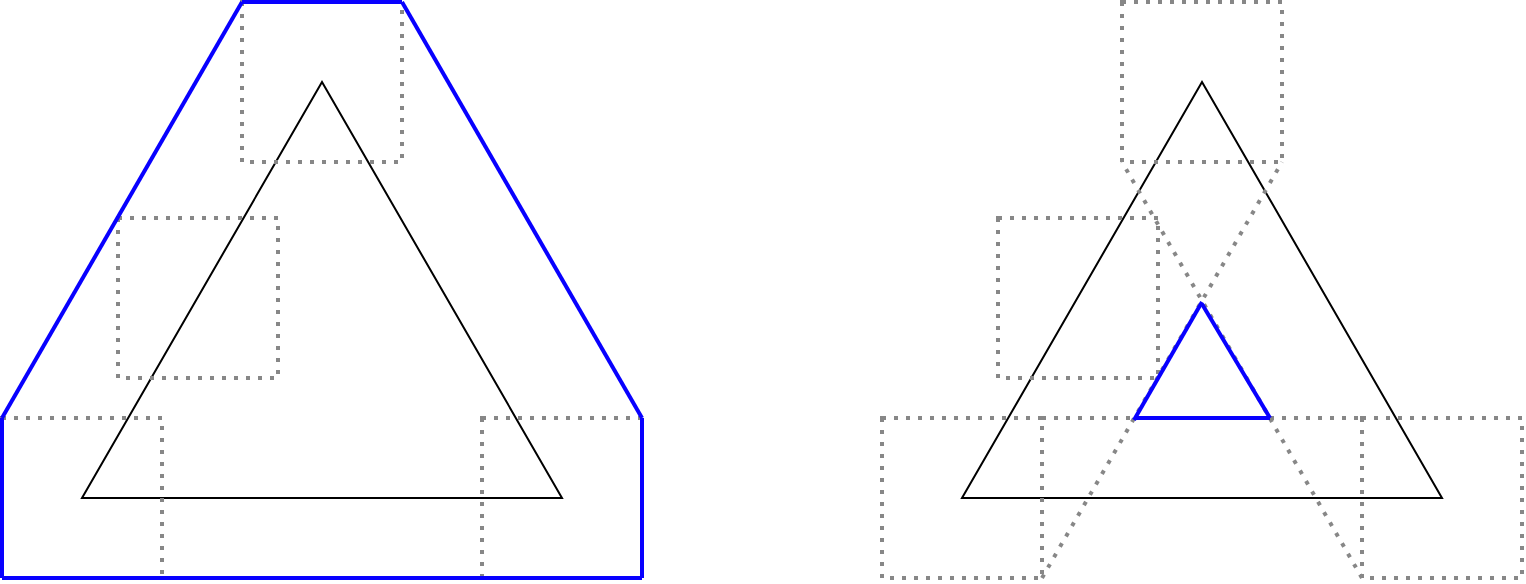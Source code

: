 <mxfile version="16.5.1" type="device"><diagram id="F9r_x9aAceWRf-2MWJaJ" name="Page-1"><mxGraphModel dx="1296" dy="989" grid="1" gridSize="10" guides="1" tooltips="1" connect="1" arrows="1" fold="1" page="1" pageScale="1" pageWidth="850" pageHeight="1100" math="0" shadow="0"><root><mxCell id="0"/><mxCell id="1" parent="0"/><mxCell id="yVnAi8xSOAxExBmqPuXA-10" value="" style="triangle;whiteSpace=wrap;html=1;fillColor=none;rotation=-90;" vertex="1" parent="1"><mxGeometry x="96" y="54" width="208" height="240" as="geometry"/></mxCell><mxCell id="yVnAi8xSOAxExBmqPuXA-11" value="" style="whiteSpace=wrap;html=1;aspect=fixed;fillColor=none;strokeColor=#878787;dashed=1;dashPattern=1 2;strokeWidth=2;" vertex="1" parent="1"><mxGeometry x="40" y="238" width="80" height="80" as="geometry"/></mxCell><mxCell id="yVnAi8xSOAxExBmqPuXA-12" value="" style="whiteSpace=wrap;html=1;aspect=fixed;fillColor=none;strokeColor=#878787;dashed=1;dashPattern=1 2;strokeWidth=2;" vertex="1" parent="1"><mxGeometry x="280" y="238" width="80" height="80" as="geometry"/></mxCell><mxCell id="yVnAi8xSOAxExBmqPuXA-13" value="" style="whiteSpace=wrap;html=1;aspect=fixed;fillColor=none;strokeColor=#878787;dashed=1;dashPattern=1 2;strokeWidth=2;" vertex="1" parent="1"><mxGeometry x="160" y="30" width="80" height="80" as="geometry"/></mxCell><mxCell id="yVnAi8xSOAxExBmqPuXA-14" value="" style="whiteSpace=wrap;html=1;aspect=fixed;fillColor=none;strokeColor=#878787;dashed=1;dashPattern=1 2;strokeWidth=2;" vertex="1" parent="1"><mxGeometry x="98" y="138" width="80" height="80" as="geometry"/></mxCell><mxCell id="yVnAi8xSOAxExBmqPuXA-17" value="" style="endArrow=none;html=1;rounded=0;exitX=0;exitY=0;exitDx=0;exitDy=0;entryX=0;entryY=0;entryDx=0;entryDy=0;strokeWidth=2;strokeColor=#0800FF;" edge="1" parent="1" source="yVnAi8xSOAxExBmqPuXA-11" target="yVnAi8xSOAxExBmqPuXA-13"><mxGeometry width="50" height="50" relative="1" as="geometry"><mxPoint x="160" y="168" as="sourcePoint"/><mxPoint x="210" y="118" as="targetPoint"/></mxGeometry></mxCell><mxCell id="yVnAi8xSOAxExBmqPuXA-18" value="" style="endArrow=none;html=1;rounded=0;entryX=1;entryY=0;entryDx=0;entryDy=0;exitX=1;exitY=0;exitDx=0;exitDy=0;strokeWidth=2;strokeColor=#0800FF;" edge="1" parent="1" source="yVnAi8xSOAxExBmqPuXA-12" target="yVnAi8xSOAxExBmqPuXA-13"><mxGeometry width="50" height="50" relative="1" as="geometry"><mxPoint x="160" y="168" as="sourcePoint"/><mxPoint x="210" y="118" as="targetPoint"/></mxGeometry></mxCell><mxCell id="yVnAi8xSOAxExBmqPuXA-19" value="" style="endArrow=none;html=1;rounded=0;exitX=0;exitY=1;exitDx=0;exitDy=0;entryX=1;entryY=1;entryDx=0;entryDy=0;strokeWidth=2;strokeColor=#0800FF;" edge="1" parent="1" source="yVnAi8xSOAxExBmqPuXA-11" target="yVnAi8xSOAxExBmqPuXA-12"><mxGeometry width="50" height="50" relative="1" as="geometry"><mxPoint x="150" y="358" as="sourcePoint"/><mxPoint x="200" y="308" as="targetPoint"/></mxGeometry></mxCell><mxCell id="yVnAi8xSOAxExBmqPuXA-20" value="" style="endArrow=none;html=1;rounded=0;exitX=0;exitY=0;exitDx=0;exitDy=0;entryX=1;entryY=0;entryDx=0;entryDy=0;strokeWidth=2;strokeColor=#0800FF;" edge="1" parent="1" source="yVnAi8xSOAxExBmqPuXA-13" target="yVnAi8xSOAxExBmqPuXA-13"><mxGeometry width="50" height="50" relative="1" as="geometry"><mxPoint x="50" y="38" as="sourcePoint"/><mxPoint x="100" y="-12" as="targetPoint"/></mxGeometry></mxCell><mxCell id="yVnAi8xSOAxExBmqPuXA-21" value="" style="endArrow=none;html=1;rounded=0;entryX=0;entryY=0;entryDx=0;entryDy=0;exitX=0;exitY=1;exitDx=0;exitDy=0;strokeWidth=2;strokeColor=#0800FF;" edge="1" parent="1" source="yVnAi8xSOAxExBmqPuXA-11" target="yVnAi8xSOAxExBmqPuXA-11"><mxGeometry width="50" height="50" relative="1" as="geometry"><mxPoint x="-60" y="288" as="sourcePoint"/><mxPoint x="-10" y="238" as="targetPoint"/></mxGeometry></mxCell><mxCell id="yVnAi8xSOAxExBmqPuXA-24" value="" style="endArrow=none;html=1;rounded=0;exitX=1;exitY=1;exitDx=0;exitDy=0;entryX=1;entryY=0;entryDx=0;entryDy=0;strokeWidth=2;strokeColor=#0800FF;" edge="1" parent="1" source="yVnAi8xSOAxExBmqPuXA-12" target="yVnAi8xSOAxExBmqPuXA-12"><mxGeometry width="50" height="50" relative="1" as="geometry"><mxPoint x="380" y="278" as="sourcePoint"/><mxPoint x="430" y="228" as="targetPoint"/></mxGeometry></mxCell><mxCell id="yVnAi8xSOAxExBmqPuXA-25" value="" style="triangle;whiteSpace=wrap;html=1;fillColor=none;rotation=-90;" vertex="1" parent="1"><mxGeometry x="536" y="54" width="208" height="240" as="geometry"/></mxCell><mxCell id="yVnAi8xSOAxExBmqPuXA-26" value="" style="whiteSpace=wrap;html=1;aspect=fixed;fillColor=none;strokeColor=#878787;dashed=1;dashPattern=1 2;strokeWidth=2;" vertex="1" parent="1"><mxGeometry x="480" y="238" width="80" height="80" as="geometry"/></mxCell><mxCell id="yVnAi8xSOAxExBmqPuXA-27" value="" style="whiteSpace=wrap;html=1;aspect=fixed;fillColor=none;strokeColor=#878787;dashed=1;dashPattern=1 2;strokeWidth=2;" vertex="1" parent="1"><mxGeometry x="720" y="238" width="80" height="80" as="geometry"/></mxCell><mxCell id="yVnAi8xSOAxExBmqPuXA-28" value="" style="whiteSpace=wrap;html=1;aspect=fixed;fillColor=none;strokeColor=#878787;dashed=1;dashPattern=1 2;strokeWidth=2;" vertex="1" parent="1"><mxGeometry x="600" y="30" width="80" height="80" as="geometry"/></mxCell><mxCell id="yVnAi8xSOAxExBmqPuXA-29" value="" style="whiteSpace=wrap;html=1;aspect=fixed;fillColor=none;strokeColor=#878787;dashed=1;dashPattern=1 2;strokeWidth=2;" vertex="1" parent="1"><mxGeometry x="538" y="138" width="80" height="80" as="geometry"/></mxCell><mxCell id="yVnAi8xSOAxExBmqPuXA-36" value="" style="endArrow=none;html=1;rounded=0;strokeColor=#878787;strokeWidth=2;exitX=1;exitY=1;exitDx=0;exitDy=0;entryX=1;entryY=1;entryDx=0;entryDy=0;dashed=1;dashPattern=1 2;" edge="1" parent="1" source="yVnAi8xSOAxExBmqPuXA-26" target="yVnAi8xSOAxExBmqPuXA-28"><mxGeometry width="50" height="50" relative="1" as="geometry"><mxPoint x="500" y="240" as="sourcePoint"/><mxPoint x="550" y="190" as="targetPoint"/></mxGeometry></mxCell><mxCell id="yVnAi8xSOAxExBmqPuXA-37" value="" style="endArrow=none;html=1;rounded=0;strokeColor=#878787;strokeWidth=2;exitX=0;exitY=1;exitDx=0;exitDy=0;entryX=0;entryY=1;entryDx=0;entryDy=0;dashed=1;dashPattern=1 2;" edge="1" parent="1" source="yVnAi8xSOAxExBmqPuXA-27" target="yVnAi8xSOAxExBmqPuXA-28"><mxGeometry width="50" height="50" relative="1" as="geometry"><mxPoint x="610" y="370" as="sourcePoint"/><mxPoint x="660" y="320" as="targetPoint"/></mxGeometry></mxCell><mxCell id="yVnAi8xSOAxExBmqPuXA-38" value="" style="endArrow=none;html=1;rounded=0;strokeColor=#878787;strokeWidth=2;exitX=1;exitY=0;exitDx=0;exitDy=0;entryX=0;entryY=0;entryDx=0;entryDy=0;dashed=1;dashPattern=1 2;" edge="1" parent="1" source="yVnAi8xSOAxExBmqPuXA-26" target="yVnAi8xSOAxExBmqPuXA-27"><mxGeometry width="50" height="50" relative="1" as="geometry"><mxPoint x="500" y="240" as="sourcePoint"/><mxPoint x="550" y="190" as="targetPoint"/></mxGeometry></mxCell><mxCell id="yVnAi8xSOAxExBmqPuXA-39" value="" style="endArrow=none;html=1;rounded=0;strokeColor=#0800FF;strokeWidth=2;" edge="1" parent="1"><mxGeometry width="50" height="50" relative="1" as="geometry"><mxPoint x="607" y="238" as="sourcePoint"/><mxPoint x="674" y="238" as="targetPoint"/></mxGeometry></mxCell><mxCell id="yVnAi8xSOAxExBmqPuXA-40" value="" style="endArrow=none;html=1;rounded=0;strokeColor=#0800FF;strokeWidth=2;" edge="1" parent="1"><mxGeometry width="50" height="50" relative="1" as="geometry"><mxPoint x="606" y="239" as="sourcePoint"/><mxPoint x="640" y="180" as="targetPoint"/></mxGeometry></mxCell><mxCell id="yVnAi8xSOAxExBmqPuXA-41" value="" style="endArrow=none;html=1;rounded=0;strokeColor=#0800FF;strokeWidth=2;" edge="1" parent="1"><mxGeometry width="50" height="50" relative="1" as="geometry"><mxPoint x="674" y="238" as="sourcePoint"/><mxPoint x="640" y="181" as="targetPoint"/></mxGeometry></mxCell></root></mxGraphModel></diagram></mxfile>